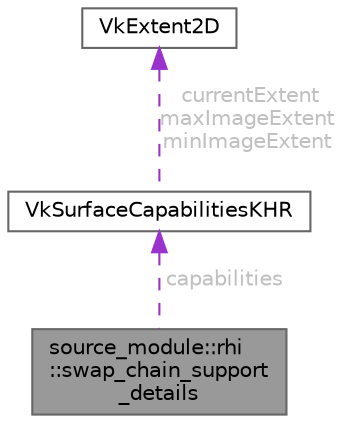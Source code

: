 digraph "source_module::rhi::swap_chain_support_details"
{
 // LATEX_PDF_SIZE
  bgcolor="transparent";
  edge [fontname=Helvetica,fontsize=10,labelfontname=Helvetica,labelfontsize=10];
  node [fontname=Helvetica,fontsize=10,shape=box,height=0.2,width=0.4];
  Node1 [id="Node000001",label="source_module::rhi\l::swap_chain_support\l_details",height=0.2,width=0.4,color="gray40", fillcolor="grey60", style="filled", fontcolor="black",tooltip=" "];
  Node2 -> Node1 [id="edge1_Node000001_Node000002",dir="back",color="darkorchid3",style="dashed",tooltip=" ",label=" capabilities",fontcolor="grey" ];
  Node2 [id="Node000002",label="VkSurfaceCapabilitiesKHR",height=0.2,width=0.4,color="gray40", fillcolor="white", style="filled",URL="$struct_vk_surface_capabilities_k_h_r.html",tooltip=" "];
  Node3 -> Node2 [id="edge2_Node000002_Node000003",dir="back",color="darkorchid3",style="dashed",tooltip=" ",label=" currentExtent\nmaxImageExtent\nminImageExtent",fontcolor="grey" ];
  Node3 [id="Node000003",label="VkExtent2D",height=0.2,width=0.4,color="gray40", fillcolor="white", style="filled",URL="$struct_vk_extent2_d.html",tooltip=" "];
}
